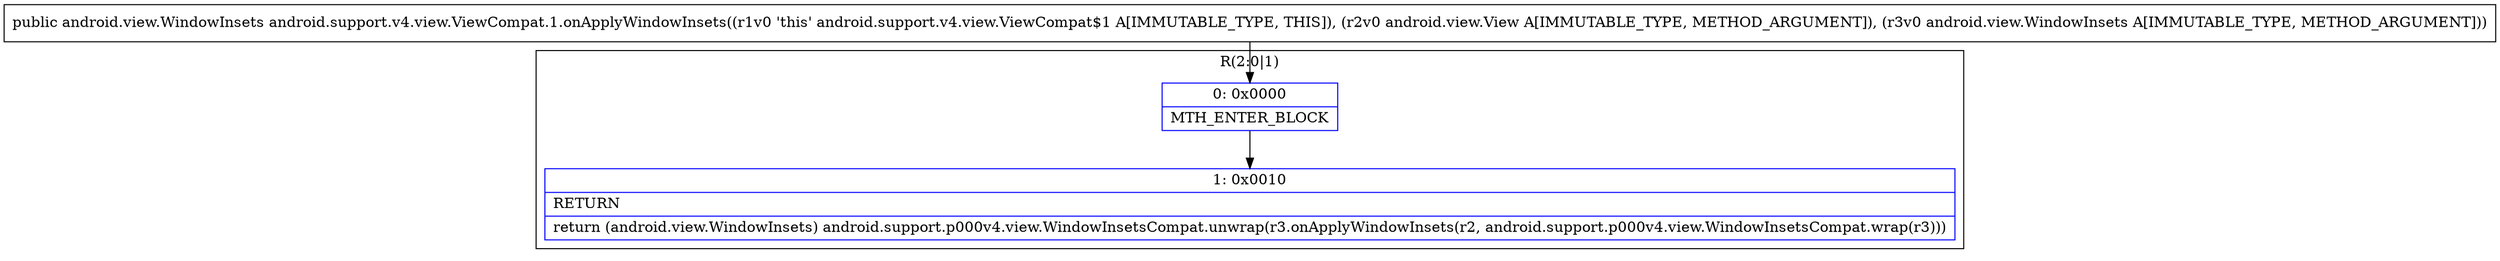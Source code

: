 digraph "CFG forandroid.support.v4.view.ViewCompat.1.onApplyWindowInsets(Landroid\/view\/View;Landroid\/view\/WindowInsets;)Landroid\/view\/WindowInsets;" {
subgraph cluster_Region_191108039 {
label = "R(2:0|1)";
node [shape=record,color=blue];
Node_0 [shape=record,label="{0\:\ 0x0000|MTH_ENTER_BLOCK\l}"];
Node_1 [shape=record,label="{1\:\ 0x0010|RETURN\l|return (android.view.WindowInsets) android.support.p000v4.view.WindowInsetsCompat.unwrap(r3.onApplyWindowInsets(r2, android.support.p000v4.view.WindowInsetsCompat.wrap(r3)))\l}"];
}
MethodNode[shape=record,label="{public android.view.WindowInsets android.support.v4.view.ViewCompat.1.onApplyWindowInsets((r1v0 'this' android.support.v4.view.ViewCompat$1 A[IMMUTABLE_TYPE, THIS]), (r2v0 android.view.View A[IMMUTABLE_TYPE, METHOD_ARGUMENT]), (r3v0 android.view.WindowInsets A[IMMUTABLE_TYPE, METHOD_ARGUMENT])) }"];
MethodNode -> Node_0;
Node_0 -> Node_1;
}

